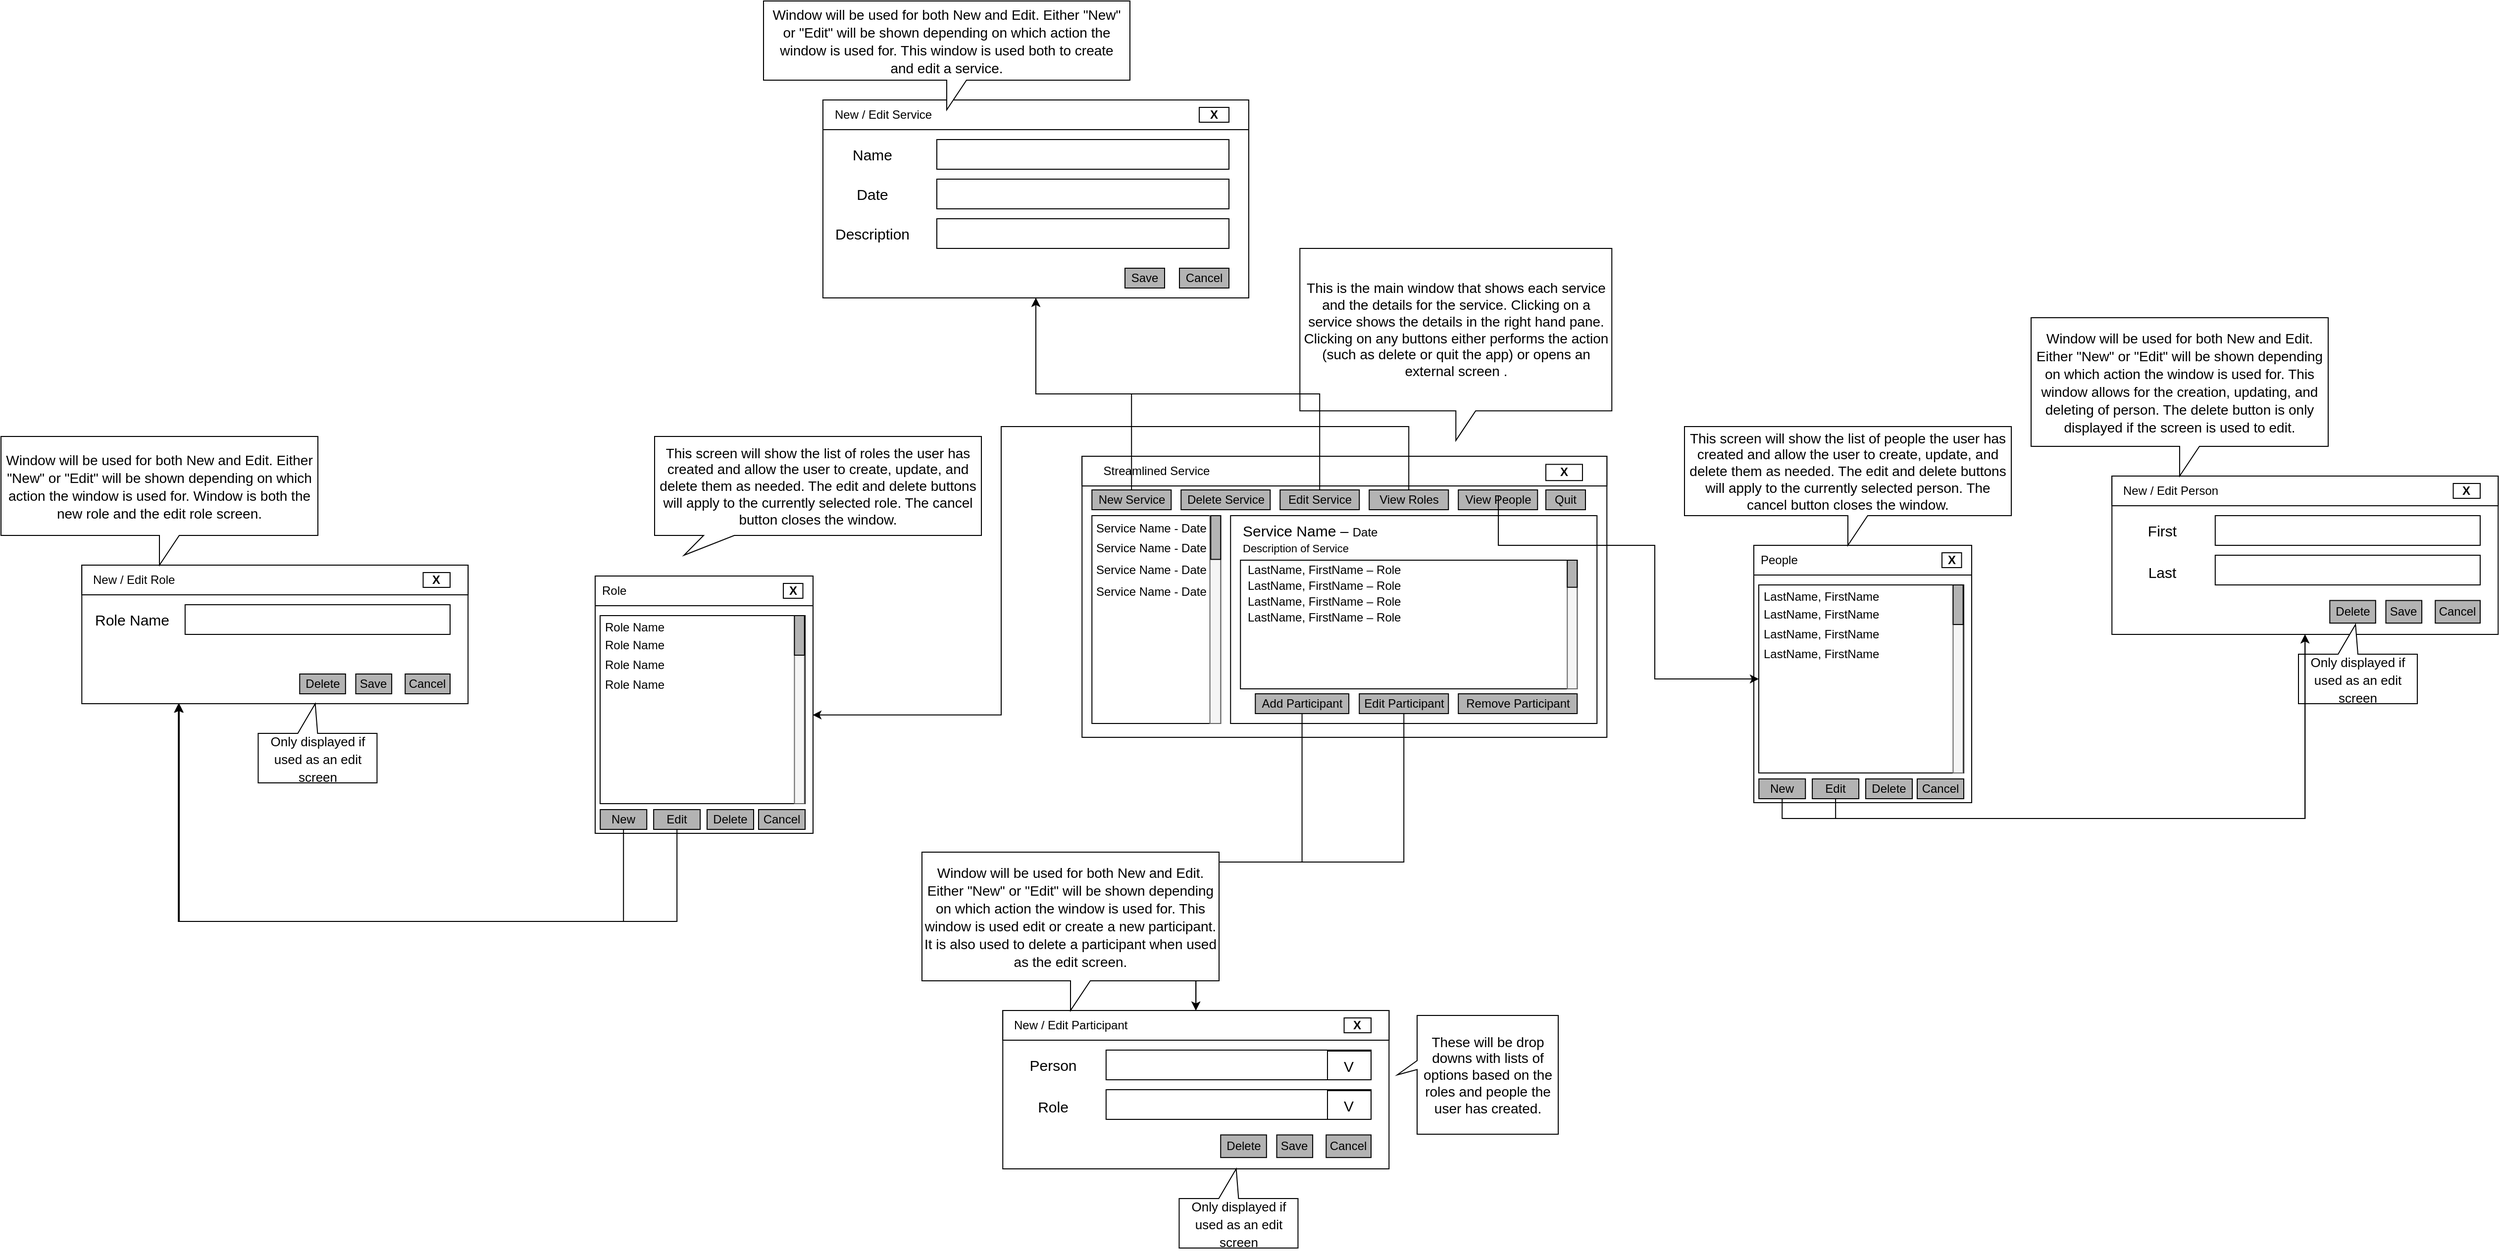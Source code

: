 <mxfile version="17.4.5" type="github">
  <diagram id="4OQi59Qm8AY1YfnPW1HK" name="Page-1">
    <mxGraphModel dx="2102" dy="1309" grid="1" gridSize="10" guides="1" tooltips="1" connect="1" arrows="1" fold="1" page="1" pageScale="1" pageWidth="850" pageHeight="1100" math="0" shadow="0">
      <root>
        <mxCell id="0" />
        <mxCell id="1" parent="0" />
        <mxCell id="Rd3qPR3GxqKm1jp_kwzv-121" value="" style="group;" vertex="1" connectable="0" parent="1">
          <mxGeometry x="2060" y="400" width="471.63" height="330" as="geometry" />
        </mxCell>
        <mxCell id="Rd3qPR3GxqKm1jp_kwzv-69" value="" style="whiteSpace=wrap;html=1;container=1;" vertex="1" parent="Rd3qPR3GxqKm1jp_kwzv-121">
          <mxGeometry x="81.63" y="100" width="390" height="160" as="geometry" />
        </mxCell>
        <mxCell id="Rd3qPR3GxqKm1jp_kwzv-70" value="Delete" style="whiteSpace=wrap;html=1;strokeColor=default;fillColor=#B3B3B3;" vertex="1" parent="Rd3qPR3GxqKm1jp_kwzv-69">
          <mxGeometry x="220" y="125.714" width="46.28" height="22.857" as="geometry" />
        </mxCell>
        <mxCell id="Rd3qPR3GxqKm1jp_kwzv-71" value="Save" style="whiteSpace=wrap;html=1;strokeColor=default;fillColor=#B3B3B3;" vertex="1" parent="Rd3qPR3GxqKm1jp_kwzv-69">
          <mxGeometry x="276.628" y="125.714" width="36.279" height="22.857" as="geometry" />
        </mxCell>
        <mxCell id="Rd3qPR3GxqKm1jp_kwzv-72" value="Cancel" style="whiteSpace=wrap;html=1;strokeColor=default;fillColor=#B3B3B3;" vertex="1" parent="Rd3qPR3GxqKm1jp_kwzv-69">
          <mxGeometry x="326.512" y="125.714" width="45.349" height="22.857" as="geometry" />
        </mxCell>
        <mxCell id="Rd3qPR3GxqKm1jp_kwzv-80" value="&lt;font style=&quot;font-size: 15px&quot;&gt;Last&lt;/font&gt;" style="text;html=1;strokeColor=none;fillColor=none;align=center;verticalAlign=middle;whiteSpace=wrap;fontSize=15;" vertex="1" parent="Rd3qPR3GxqKm1jp_kwzv-69">
          <mxGeometry x="9.07" y="79.999" width="82.56" height="34.286" as="geometry" />
        </mxCell>
        <mxCell id="Rd3qPR3GxqKm1jp_kwzv-73" value="" style="whiteSpace=wrap;html=1;" vertex="1" parent="Rd3qPR3GxqKm1jp_kwzv-121">
          <mxGeometry x="81.63" y="100" width="390.0" height="30" as="geometry" />
        </mxCell>
        <mxCell id="Rd3qPR3GxqKm1jp_kwzv-74" value="&lt;span&gt;New / Edit Person&lt;br&gt;&lt;/span&gt;" style="whiteSpace=wrap;html=1;fillColor=#FFFFFF;strokeColor=none;align=left;" vertex="1" parent="Rd3qPR3GxqKm1jp_kwzv-121">
          <mxGeometry x="90.7" y="105" width="299.302" height="20" as="geometry" />
        </mxCell>
        <mxCell id="Rd3qPR3GxqKm1jp_kwzv-75" value="&lt;b&gt;X&lt;/b&gt;" style="whiteSpace=wrap;html=1;fillColor=#FFFFFF;" vertex="1" parent="Rd3qPR3GxqKm1jp_kwzv-121">
          <mxGeometry x="426.281" y="107.5" width="27.209" height="15" as="geometry" />
        </mxCell>
        <mxCell id="Rd3qPR3GxqKm1jp_kwzv-76" value="&lt;font style=&quot;font-size: 15px&quot;&gt;First&lt;/font&gt;" style="text;html=1;strokeColor=none;fillColor=none;align=center;verticalAlign=middle;whiteSpace=wrap;fontSize=15;" vertex="1" parent="Rd3qPR3GxqKm1jp_kwzv-121">
          <mxGeometry x="90.7" y="140" width="82.56" height="30" as="geometry" />
        </mxCell>
        <mxCell id="Rd3qPR3GxqKm1jp_kwzv-77" value="" style="whiteSpace=wrap;html=1;" vertex="1" parent="Rd3qPR3GxqKm1jp_kwzv-121">
          <mxGeometry x="185.932" y="140" width="267.558" height="30" as="geometry" />
        </mxCell>
        <mxCell id="Rd3qPR3GxqKm1jp_kwzv-78" value="&lt;font style=&quot;font-size: 14px&quot;&gt;Window will be used for both New and Edit. Either &quot;New&quot; or &quot;Edit&quot; will be shown depending on which action the window is used for. This window allows for the creation, updating, and deleting of person. The delete button is only displayed if the screen is used to edit.&lt;/font&gt;" style="shape=callout;whiteSpace=wrap;html=1;perimeter=calloutPerimeter;fontSize=15;" vertex="1" parent="Rd3qPR3GxqKm1jp_kwzv-121">
          <mxGeometry y="-60" width="300" height="160" as="geometry" />
        </mxCell>
        <mxCell id="Rd3qPR3GxqKm1jp_kwzv-79" value="&lt;font style=&quot;font-size: 13px&quot;&gt;Only displayed if used as an edit screen&lt;/font&gt;" style="shape=callout;whiteSpace=wrap;html=1;perimeter=calloutPerimeter;fontSize=15;position2=0.52;direction=west;" vertex="1" parent="Rd3qPR3GxqKm1jp_kwzv-121">
          <mxGeometry x="270" y="250" width="120" height="80" as="geometry" />
        </mxCell>
        <mxCell id="Rd3qPR3GxqKm1jp_kwzv-81" value="" style="whiteSpace=wrap;html=1;" vertex="1" parent="Rd3qPR3GxqKm1jp_kwzv-121">
          <mxGeometry x="185.932" y="180" width="267.558" height="30" as="geometry" />
        </mxCell>
        <mxCell id="Rd3qPR3GxqKm1jp_kwzv-124" value="" style="group;" vertex="1" connectable="0" parent="1">
          <mxGeometry x="10" y="490" width="471.63" height="320" as="geometry" />
        </mxCell>
        <mxCell id="Rd3qPR3GxqKm1jp_kwzv-54" value="" style="whiteSpace=wrap;html=1;container=1;" vertex="1" parent="Rd3qPR3GxqKm1jp_kwzv-124">
          <mxGeometry x="81.63" y="100" width="390" height="140" as="geometry" />
        </mxCell>
        <mxCell id="Rd3qPR3GxqKm1jp_kwzv-66" value="Delete" style="whiteSpace=wrap;html=1;strokeColor=default;fillColor=#B3B3B3;" vertex="1" parent="Rd3qPR3GxqKm1jp_kwzv-54">
          <mxGeometry x="220" y="110" width="46.28" height="20" as="geometry" />
        </mxCell>
        <mxCell id="Rd3qPR3GxqKm1jp_kwzv-65" value="Save" style="whiteSpace=wrap;html=1;strokeColor=default;fillColor=#B3B3B3;" vertex="1" parent="Rd3qPR3GxqKm1jp_kwzv-54">
          <mxGeometry x="276.628" y="110" width="36.279" height="20" as="geometry" />
        </mxCell>
        <mxCell id="Rd3qPR3GxqKm1jp_kwzv-64" value="Cancel" style="whiteSpace=wrap;html=1;strokeColor=default;fillColor=#B3B3B3;" vertex="1" parent="Rd3qPR3GxqKm1jp_kwzv-54">
          <mxGeometry x="326.512" y="110" width="45.349" height="20" as="geometry" />
        </mxCell>
        <mxCell id="Rd3qPR3GxqKm1jp_kwzv-55" value="" style="whiteSpace=wrap;html=1;" vertex="1" parent="Rd3qPR3GxqKm1jp_kwzv-124">
          <mxGeometry x="81.63" y="100" width="390.0" height="30" as="geometry" />
        </mxCell>
        <mxCell id="Rd3qPR3GxqKm1jp_kwzv-56" value="&lt;span&gt;New / Edit Role&lt;br&gt;&lt;/span&gt;" style="whiteSpace=wrap;html=1;fillColor=#FFFFFF;strokeColor=none;align=left;" vertex="1" parent="Rd3qPR3GxqKm1jp_kwzv-124">
          <mxGeometry x="90.7" y="105" width="299.302" height="20" as="geometry" />
        </mxCell>
        <mxCell id="Rd3qPR3GxqKm1jp_kwzv-57" value="&lt;b&gt;X&lt;/b&gt;" style="whiteSpace=wrap;html=1;fillColor=#FFFFFF;" vertex="1" parent="Rd3qPR3GxqKm1jp_kwzv-124">
          <mxGeometry x="426.281" y="107.5" width="27.209" height="15" as="geometry" />
        </mxCell>
        <mxCell id="Rd3qPR3GxqKm1jp_kwzv-58" value="&lt;font style=&quot;font-size: 15px&quot;&gt;Role Name&lt;/font&gt;" style="text;html=1;strokeColor=none;fillColor=none;align=center;verticalAlign=middle;whiteSpace=wrap;fontSize=15;" vertex="1" parent="Rd3qPR3GxqKm1jp_kwzv-124">
          <mxGeometry x="90.7" y="140" width="82.56" height="30" as="geometry" />
        </mxCell>
        <mxCell id="Rd3qPR3GxqKm1jp_kwzv-59" value="" style="whiteSpace=wrap;html=1;" vertex="1" parent="Rd3qPR3GxqKm1jp_kwzv-124">
          <mxGeometry x="185.932" y="140" width="267.558" height="30" as="geometry" />
        </mxCell>
        <mxCell id="Rd3qPR3GxqKm1jp_kwzv-67" value="&lt;font style=&quot;font-size: 14px&quot;&gt;Window will be used for both New and Edit. Either &quot;New&quot; or &quot;Edit&quot; will be shown depending on which action the window is used for. Window is both the new role and the edit role screen.&lt;/font&gt;" style="shape=callout;whiteSpace=wrap;html=1;perimeter=calloutPerimeter;fontSize=15;" vertex="1" parent="Rd3qPR3GxqKm1jp_kwzv-124">
          <mxGeometry y="-30" width="320" height="130" as="geometry" />
        </mxCell>
        <mxCell id="Rd3qPR3GxqKm1jp_kwzv-68" value="&lt;font style=&quot;font-size: 13px&quot;&gt;Only displayed if used as an edit screen&lt;/font&gt;" style="shape=callout;whiteSpace=wrap;html=1;perimeter=calloutPerimeter;fontSize=15;position2=0.52;direction=west;" vertex="1" parent="Rd3qPR3GxqKm1jp_kwzv-124">
          <mxGeometry x="259.71" y="240" width="120" height="80" as="geometry" />
        </mxCell>
        <mxCell id="Rd3qPR3GxqKm1jp_kwzv-141" value="" style="group;" vertex="1" connectable="0" parent="1">
          <mxGeometry x="1101.63" y="270" width="535" height="494" as="geometry" />
        </mxCell>
        <mxCell id="vdjSKUOgppkRG0CxjOew-1" value="" style="whiteSpace=wrap;html=1;" parent="Rd3qPR3GxqKm1jp_kwzv-141" vertex="1">
          <mxGeometry y="210" width="530" height="284" as="geometry" />
        </mxCell>
        <mxCell id="E74i4Yss6tRuVbI0QfsG-2" value="" style="whiteSpace=wrap;html=1;" parent="Rd3qPR3GxqKm1jp_kwzv-141" vertex="1">
          <mxGeometry y="210" width="530" height="30" as="geometry" />
        </mxCell>
        <mxCell id="E74i4Yss6tRuVbI0QfsG-7" value="&lt;span&gt;Streamlined Service&lt;/span&gt;" style="whiteSpace=wrap;html=1;fillColor=#FFFFFF;strokeColor=none;" parent="Rd3qPR3GxqKm1jp_kwzv-141" vertex="1">
          <mxGeometry x="7.206" y="214.082" width="135.581" height="21.846" as="geometry" />
        </mxCell>
        <mxCell id="E74i4Yss6tRuVbI0QfsG-8" value="&lt;b&gt;X&lt;/b&gt;" style="whiteSpace=wrap;html=1;fillColor=#FFFFFF;" parent="Rd3qPR3GxqKm1jp_kwzv-141" vertex="1">
          <mxGeometry x="468.372" y="218.192" width="36.977" height="16.385" as="geometry" />
        </mxCell>
        <mxCell id="E74i4Yss6tRuVbI0QfsG-9" value="" style="whiteSpace=wrap;html=1;fillColor=#FFFFFF;imageAspect=1;" parent="Rd3qPR3GxqKm1jp_kwzv-141" vertex="1">
          <mxGeometry x="150" y="270" width="370" height="210" as="geometry" />
        </mxCell>
        <mxCell id="E74i4Yss6tRuVbI0QfsG-20" value="" style="group;strokeColor=none;" parent="Rd3qPR3GxqKm1jp_kwzv-141" vertex="1" connectable="0">
          <mxGeometry x="10" y="270" width="130" height="210" as="geometry" />
        </mxCell>
        <mxCell id="E74i4Yss6tRuVbI0QfsG-18" value="" style="group;" parent="E74i4Yss6tRuVbI0QfsG-20" vertex="1" connectable="0">
          <mxGeometry width="130" height="210.0" as="geometry" />
        </mxCell>
        <mxCell id="E74i4Yss6tRuVbI0QfsG-14" value="" style="whiteSpace=wrap;html=1;fillColor=#FFFFFF;" parent="E74i4Yss6tRuVbI0QfsG-18" vertex="1">
          <mxGeometry width="130" height="210.0" as="geometry" />
        </mxCell>
        <mxCell id="E74i4Yss6tRuVbI0QfsG-15" value="" style="whiteSpace=wrap;html=1;fillColor=#f5f5f5;fontColor=#333333;strokeColor=#666666;" parent="E74i4Yss6tRuVbI0QfsG-18" vertex="1">
          <mxGeometry x="119.167" width="10.833" height="210.0" as="geometry" />
        </mxCell>
        <mxCell id="E74i4Yss6tRuVbI0QfsG-23" value="Service Name - Date" style="whiteSpace=wrap;html=1;align=left;strokeColor=none;" parent="E74i4Yss6tRuVbI0QfsG-18" vertex="1">
          <mxGeometry x="2" y="66.316" width="116" height="22.105" as="geometry" />
        </mxCell>
        <mxCell id="E74i4Yss6tRuVbI0QfsG-22" value="Service Name - Date" style="whiteSpace=wrap;html=1;align=left;strokeColor=none;" parent="E74i4Yss6tRuVbI0QfsG-18" vertex="1">
          <mxGeometry x="2" y="44.211" width="116" height="22.105" as="geometry" />
        </mxCell>
        <mxCell id="E74i4Yss6tRuVbI0QfsG-21" value="Service Name - Date" style="whiteSpace=wrap;html=1;align=left;strokeColor=none;" parent="E74i4Yss6tRuVbI0QfsG-18" vertex="1">
          <mxGeometry x="2" y="22.105" width="116" height="22.105" as="geometry" />
        </mxCell>
        <mxCell id="E74i4Yss6tRuVbI0QfsG-16" value="" style="whiteSpace=wrap;html=1;fillColor=#B3B3B3;" parent="E74i4Yss6tRuVbI0QfsG-18" vertex="1">
          <mxGeometry x="120" width="10" height="44.211" as="geometry" />
        </mxCell>
        <mxCell id="E74i4Yss6tRuVbI0QfsG-17" value="Service Name - Date" style="whiteSpace=wrap;html=1;align=left;strokeColor=none;" parent="E74i4Yss6tRuVbI0QfsG-20" vertex="1">
          <mxGeometry x="2" y="2.211" width="116" height="22.105" as="geometry" />
        </mxCell>
        <mxCell id="E74i4Yss6tRuVbI0QfsG-27" value="New Service" style="whiteSpace=wrap;html=1;strokeColor=default;fillColor=#B3B3B3;" parent="Rd3qPR3GxqKm1jp_kwzv-141" vertex="1">
          <mxGeometry x="10" y="244" width="80" height="20" as="geometry" />
        </mxCell>
        <mxCell id="Rd3qPR3GxqKm1jp_kwzv-98" value="Service Name – &lt;font style=&quot;font-size: 12px&quot;&gt;Date&lt;/font&gt;" style="text;html=1;strokeColor=none;fillColor=none;align=left;verticalAlign=middle;whiteSpace=wrap;fontSize=15;" vertex="1" parent="Rd3qPR3GxqKm1jp_kwzv-141">
          <mxGeometry x="160" y="270" width="140" height="30" as="geometry" />
        </mxCell>
        <mxCell id="Rd3qPR3GxqKm1jp_kwzv-101" value="Description of Service" style="text;html=1;strokeColor=none;fillColor=none;align=left;verticalAlign=middle;whiteSpace=wrap;fontSize=11;" vertex="1" parent="Rd3qPR3GxqKm1jp_kwzv-141">
          <mxGeometry x="160" y="290" width="331" height="25" as="geometry" />
        </mxCell>
        <mxCell id="Rd3qPR3GxqKm1jp_kwzv-112" value="Add&amp;nbsp;Participant" style="whiteSpace=wrap;html=1;strokeColor=default;fillColor=#B3B3B3;" vertex="1" parent="Rd3qPR3GxqKm1jp_kwzv-141">
          <mxGeometry x="175" y="450" width="94.42" height="20" as="geometry" />
        </mxCell>
        <mxCell id="Rd3qPR3GxqKm1jp_kwzv-114" value="Remove Participant" style="whiteSpace=wrap;html=1;strokeColor=default;fillColor=#B3B3B3;" vertex="1" parent="Rd3qPR3GxqKm1jp_kwzv-141">
          <mxGeometry x="380" y="450" width="120" height="20" as="geometry" />
        </mxCell>
        <mxCell id="Rd3qPR3GxqKm1jp_kwzv-113" value="Edit Participant" style="whiteSpace=wrap;html=1;strokeColor=default;fillColor=#B3B3B3;" vertex="1" parent="Rd3qPR3GxqKm1jp_kwzv-141">
          <mxGeometry x="280" y="450" width="90" height="20" as="geometry" />
        </mxCell>
        <mxCell id="Rd3qPR3GxqKm1jp_kwzv-133" value="&lt;font style=&quot;font-size: 14px&quot;&gt;This is the main window that shows each service and the details for the service. Clicking on a service shows the details in the right hand pane. Clicking on any buttons either performs the action (such as delete or quit the app) or opens an external screen .&lt;/font&gt;" style="shape=callout;whiteSpace=wrap;html=1;perimeter=calloutPerimeter;fontSize=12;" vertex="1" parent="Rd3qPR3GxqKm1jp_kwzv-141">
          <mxGeometry x="220" width="315" height="194.08" as="geometry" />
        </mxCell>
        <mxCell id="E74i4Yss6tRuVbI0QfsG-31" value="Quit" style="whiteSpace=wrap;html=1;strokeColor=default;fillColor=#B3B3B3;" parent="Rd3qPR3GxqKm1jp_kwzv-141" vertex="1">
          <mxGeometry x="468.37" y="244" width="40" height="20" as="geometry" />
        </mxCell>
        <mxCell id="E74i4Yss6tRuVbI0QfsG-30" value="View People" style="whiteSpace=wrap;html=1;strokeColor=default;fillColor=#B3B3B3;" parent="Rd3qPR3GxqKm1jp_kwzv-141" vertex="1">
          <mxGeometry x="380" y="244" width="80" height="20" as="geometry" />
        </mxCell>
        <mxCell id="E74i4Yss6tRuVbI0QfsG-29" value="View Roles" style="whiteSpace=wrap;html=1;strokeColor=default;fillColor=#B3B3B3;" parent="Rd3qPR3GxqKm1jp_kwzv-141" vertex="1">
          <mxGeometry x="290" y="244" width="80" height="20" as="geometry" />
        </mxCell>
        <mxCell id="Rd3qPR3GxqKm1jp_kwzv-153" value="Edit Service" style="whiteSpace=wrap;html=1;strokeColor=default;fillColor=#B3B3B3;" vertex="1" parent="Rd3qPR3GxqKm1jp_kwzv-141">
          <mxGeometry x="200" y="244" width="80" height="20" as="geometry" />
        </mxCell>
        <mxCell id="Rd3qPR3GxqKm1jp_kwzv-142" value="" style="group;" vertex="1" connectable="0" parent="1">
          <mxGeometry x="780" y="20" width="490" height="300" as="geometry" />
        </mxCell>
        <mxCell id="Rd3qPR3GxqKm1jp_kwzv-51" value="" style="group;" vertex="1" connectable="0" parent="Rd3qPR3GxqKm1jp_kwzv-142">
          <mxGeometry x="60" y="100" width="430" height="200" as="geometry" />
        </mxCell>
        <mxCell id="E74i4Yss6tRuVbI0QfsG-34" value="" style="whiteSpace=wrap;html=1;container=1;" parent="Rd3qPR3GxqKm1jp_kwzv-51" vertex="1">
          <mxGeometry width="430" height="200" as="geometry" />
        </mxCell>
        <mxCell id="E74i4Yss6tRuVbI0QfsG-35" value="" style="whiteSpace=wrap;html=1;" parent="Rd3qPR3GxqKm1jp_kwzv-51" vertex="1">
          <mxGeometry width="430" height="30" as="geometry" />
        </mxCell>
        <mxCell id="E74i4Yss6tRuVbI0QfsG-36" value="&lt;span&gt;New / Edit Service&lt;br&gt;&lt;/span&gt;" style="whiteSpace=wrap;html=1;fillColor=#FFFFFF;strokeColor=none;align=left;" parent="Rd3qPR3GxqKm1jp_kwzv-51" vertex="1">
          <mxGeometry x="10" y="5" width="330" height="20" as="geometry" />
        </mxCell>
        <mxCell id="E74i4Yss6tRuVbI0QfsG-37" value="&lt;b&gt;X&lt;/b&gt;" style="whiteSpace=wrap;html=1;fillColor=#FFFFFF;" parent="Rd3qPR3GxqKm1jp_kwzv-51" vertex="1">
          <mxGeometry x="380" y="7.5" width="30" height="15" as="geometry" />
        </mxCell>
        <mxCell id="Rd3qPR3GxqKm1jp_kwzv-2" value="Name" style="text;html=1;strokeColor=none;fillColor=none;align=center;verticalAlign=middle;whiteSpace=wrap;fontSize=15;" vertex="1" parent="Rd3qPR3GxqKm1jp_kwzv-51">
          <mxGeometry x="20" y="40" width="60" height="30" as="geometry" />
        </mxCell>
        <mxCell id="Rd3qPR3GxqKm1jp_kwzv-3" value="" style="whiteSpace=wrap;html=1;" vertex="1" parent="Rd3qPR3GxqKm1jp_kwzv-51">
          <mxGeometry x="115" y="40" width="295" height="30" as="geometry" />
        </mxCell>
        <mxCell id="Rd3qPR3GxqKm1jp_kwzv-4" value="Date" style="text;html=1;strokeColor=none;fillColor=none;align=center;verticalAlign=middle;whiteSpace=wrap;fontSize=15;" vertex="1" parent="Rd3qPR3GxqKm1jp_kwzv-51">
          <mxGeometry x="20" y="80" width="60" height="30" as="geometry" />
        </mxCell>
        <mxCell id="Rd3qPR3GxqKm1jp_kwzv-5" value="" style="whiteSpace=wrap;html=1;" vertex="1" parent="Rd3qPR3GxqKm1jp_kwzv-51">
          <mxGeometry x="115" y="80" width="295" height="30" as="geometry" />
        </mxCell>
        <mxCell id="Rd3qPR3GxqKm1jp_kwzv-6" value="Description" style="text;html=1;strokeColor=none;fillColor=none;align=center;verticalAlign=middle;whiteSpace=wrap;fontSize=15;" vertex="1" parent="Rd3qPR3GxqKm1jp_kwzv-51">
          <mxGeometry x="20" y="120" width="60" height="30" as="geometry" />
        </mxCell>
        <mxCell id="Rd3qPR3GxqKm1jp_kwzv-7" value="" style="whiteSpace=wrap;html=1;" vertex="1" parent="Rd3qPR3GxqKm1jp_kwzv-51">
          <mxGeometry x="115" y="120" width="295" height="30" as="geometry" />
        </mxCell>
        <mxCell id="Rd3qPR3GxqKm1jp_kwzv-10" value="Cancel" style="whiteSpace=wrap;html=1;strokeColor=default;fillColor=#B3B3B3;" vertex="1" parent="Rd3qPR3GxqKm1jp_kwzv-51">
          <mxGeometry x="360" y="170" width="50" height="20" as="geometry" />
        </mxCell>
        <mxCell id="Rd3qPR3GxqKm1jp_kwzv-13" value="Save" style="whiteSpace=wrap;html=1;strokeColor=default;fillColor=#B3B3B3;" vertex="1" parent="Rd3qPR3GxqKm1jp_kwzv-51">
          <mxGeometry x="305" y="170" width="40" height="20" as="geometry" />
        </mxCell>
        <mxCell id="Rd3qPR3GxqKm1jp_kwzv-52" value="&lt;font style=&quot;font-size: 14px&quot;&gt;Window will be used for both New and Edit. Either &quot;New&quot; or &quot;Edit&quot; will be shown depending on which action the window is used for. This window is used both to create and edit a service.&lt;/font&gt;" style="shape=callout;whiteSpace=wrap;html=1;perimeter=calloutPerimeter;fontSize=15;spacingRight=4;spacingLeft=4;spacingTop=0;spacing=4;" vertex="1" parent="Rd3qPR3GxqKm1jp_kwzv-142">
          <mxGeometry width="370" height="110" as="geometry" />
        </mxCell>
        <mxCell id="Rd3qPR3GxqKm1jp_kwzv-143" value="" style="group;" vertex="1" connectable="0" parent="1">
          <mxGeometry x="610" y="460" width="390" height="401" as="geometry" />
        </mxCell>
        <mxCell id="E74i4Yss6tRuVbI0QfsG-38" value="" style="group;" parent="Rd3qPR3GxqKm1jp_kwzv-143" vertex="1" connectable="0">
          <mxGeometry y="141" width="220" height="260" as="geometry" />
        </mxCell>
        <mxCell id="E74i4Yss6tRuVbI0QfsG-39" value="" style="whiteSpace=wrap;html=1;" parent="E74i4Yss6tRuVbI0QfsG-38" vertex="1">
          <mxGeometry width="220" height="260" as="geometry" />
        </mxCell>
        <mxCell id="E74i4Yss6tRuVbI0QfsG-40" value="" style="whiteSpace=wrap;html=1;" parent="E74i4Yss6tRuVbI0QfsG-38" vertex="1">
          <mxGeometry width="220" height="30" as="geometry" />
        </mxCell>
        <mxCell id="E74i4Yss6tRuVbI0QfsG-41" value="&lt;span&gt;Role&lt;/span&gt;" style="whiteSpace=wrap;html=1;fillColor=#FFFFFF;strokeColor=none;align=left;" parent="E74i4Yss6tRuVbI0QfsG-38" vertex="1">
          <mxGeometry x="5.12" y="5" width="154.88" height="20" as="geometry" />
        </mxCell>
        <mxCell id="E74i4Yss6tRuVbI0QfsG-42" value="&lt;b&gt;X&lt;/b&gt;" style="whiteSpace=wrap;html=1;fillColor=#FFFFFF;" parent="E74i4Yss6tRuVbI0QfsG-38" vertex="1">
          <mxGeometry x="190" y="7.5" width="19.77" height="15" as="geometry" />
        </mxCell>
        <mxCell id="Rd3qPR3GxqKm1jp_kwzv-14" value="" style="group;strokeColor=none;" vertex="1" connectable="0" parent="E74i4Yss6tRuVbI0QfsG-38">
          <mxGeometry x="5" y="40" width="207" height="190" as="geometry" />
        </mxCell>
        <mxCell id="Rd3qPR3GxqKm1jp_kwzv-15" value="" style="group;" vertex="1" connectable="0" parent="Rd3qPR3GxqKm1jp_kwzv-14">
          <mxGeometry width="207.0" height="190.0" as="geometry" />
        </mxCell>
        <mxCell id="Rd3qPR3GxqKm1jp_kwzv-16" value="" style="whiteSpace=wrap;html=1;fillColor=#FFFFFF;" vertex="1" parent="Rd3qPR3GxqKm1jp_kwzv-15">
          <mxGeometry width="207.0" height="190.0" as="geometry" />
        </mxCell>
        <mxCell id="Rd3qPR3GxqKm1jp_kwzv-17" value="" style="whiteSpace=wrap;html=1;fillColor=#f5f5f5;fontColor=#333333;strokeColor=#666666;" vertex="1" parent="Rd3qPR3GxqKm1jp_kwzv-15">
          <mxGeometry x="196.227" width="10.115" height="190" as="geometry" />
        </mxCell>
        <mxCell id="Rd3qPR3GxqKm1jp_kwzv-18" value="Role Name" style="whiteSpace=wrap;html=1;align=left;strokeColor=none;" vertex="1" parent="Rd3qPR3GxqKm1jp_kwzv-15">
          <mxGeometry x="3.185" y="60.0" width="184.708" height="20.0" as="geometry" />
        </mxCell>
        <mxCell id="Rd3qPR3GxqKm1jp_kwzv-19" value="Role Name" style="whiteSpace=wrap;html=1;align=left;strokeColor=none;" vertex="1" parent="Rd3qPR3GxqKm1jp_kwzv-15">
          <mxGeometry x="3.185" y="40.0" width="184.708" height="20.0" as="geometry" />
        </mxCell>
        <mxCell id="Rd3qPR3GxqKm1jp_kwzv-20" value="Role Name" style="whiteSpace=wrap;html=1;align=left;strokeColor=none;" vertex="1" parent="Rd3qPR3GxqKm1jp_kwzv-15">
          <mxGeometry x="3.185" y="20.0" width="184.708" height="20.0" as="geometry" />
        </mxCell>
        <mxCell id="Rd3qPR3GxqKm1jp_kwzv-21" value="" style="whiteSpace=wrap;html=1;fillColor=#B3B3B3;" vertex="1" parent="Rd3qPR3GxqKm1jp_kwzv-15">
          <mxGeometry x="196.227" width="10.115" height="40" as="geometry" />
        </mxCell>
        <mxCell id="Rd3qPR3GxqKm1jp_kwzv-22" value="Role Name" style="whiteSpace=wrap;html=1;align=left;strokeColor=none;" vertex="1" parent="Rd3qPR3GxqKm1jp_kwzv-14">
          <mxGeometry x="3.185" y="2" width="184.708" height="20.0" as="geometry" />
        </mxCell>
        <mxCell id="Rd3qPR3GxqKm1jp_kwzv-23" value="Cancel" style="whiteSpace=wrap;html=1;strokeColor=default;fillColor=#B3B3B3;flipH=1;" vertex="1" parent="E74i4Yss6tRuVbI0QfsG-38">
          <mxGeometry x="165" y="236" width="47" height="20" as="geometry" />
        </mxCell>
        <mxCell id="Rd3qPR3GxqKm1jp_kwzv-24" value="Delete" style="whiteSpace=wrap;html=1;strokeColor=default;fillColor=#B3B3B3;flipH=1;" vertex="1" parent="E74i4Yss6tRuVbI0QfsG-38">
          <mxGeometry x="113" y="236" width="47" height="20" as="geometry" />
        </mxCell>
        <mxCell id="Rd3qPR3GxqKm1jp_kwzv-25" value="Edit" style="whiteSpace=wrap;html=1;strokeColor=default;fillColor=#B3B3B3;flipH=1;" vertex="1" parent="E74i4Yss6tRuVbI0QfsG-38">
          <mxGeometry x="59.06" y="236" width="47" height="20" as="geometry" />
        </mxCell>
        <mxCell id="Rd3qPR3GxqKm1jp_kwzv-26" value="New" style="whiteSpace=wrap;html=1;strokeColor=default;fillColor=#B3B3B3;flipH=1;" vertex="1" parent="E74i4Yss6tRuVbI0QfsG-38">
          <mxGeometry x="5.12" y="236" width="47" height="20" as="geometry" />
        </mxCell>
        <mxCell id="Rd3qPR3GxqKm1jp_kwzv-136" value="This screen will show the list of roles the user has created and allow the user to create, update, and delete them as needed. The edit and delete buttons will apply to the currently selected role. The cancel button closes the window." style="shape=callout;whiteSpace=wrap;html=1;perimeter=calloutPerimeter;fontSize=14;size=20;position=0.15;position2=0.09;base=31;" vertex="1" parent="Rd3qPR3GxqKm1jp_kwzv-143">
          <mxGeometry x="60" width="330" height="120" as="geometry" />
        </mxCell>
        <mxCell id="Rd3qPR3GxqKm1jp_kwzv-144" value="" style="group;" vertex="1" connectable="0" parent="1">
          <mxGeometry x="1710" y="450" width="330" height="380" as="geometry" />
        </mxCell>
        <mxCell id="Rd3qPR3GxqKm1jp_kwzv-28" value="" style="group;" vertex="1" connectable="0" parent="Rd3qPR3GxqKm1jp_kwzv-144">
          <mxGeometry x="70" y="120" width="220" height="260" as="geometry" />
        </mxCell>
        <mxCell id="Rd3qPR3GxqKm1jp_kwzv-29" value="" style="whiteSpace=wrap;html=1;" vertex="1" parent="Rd3qPR3GxqKm1jp_kwzv-28">
          <mxGeometry width="220" height="260" as="geometry" />
        </mxCell>
        <mxCell id="Rd3qPR3GxqKm1jp_kwzv-30" value="" style="whiteSpace=wrap;html=1;" vertex="1" parent="Rd3qPR3GxqKm1jp_kwzv-28">
          <mxGeometry width="220" height="30" as="geometry" />
        </mxCell>
        <mxCell id="Rd3qPR3GxqKm1jp_kwzv-31" value="&lt;span&gt;People&lt;/span&gt;" style="whiteSpace=wrap;html=1;fillColor=#FFFFFF;strokeColor=none;align=left;" vertex="1" parent="Rd3qPR3GxqKm1jp_kwzv-28">
          <mxGeometry x="5.12" y="5" width="154.88" height="20" as="geometry" />
        </mxCell>
        <mxCell id="Rd3qPR3GxqKm1jp_kwzv-32" value="&lt;b&gt;X&lt;/b&gt;" style="whiteSpace=wrap;html=1;fillColor=#FFFFFF;" vertex="1" parent="Rd3qPR3GxqKm1jp_kwzv-28">
          <mxGeometry x="190" y="7.5" width="19.77" height="15" as="geometry" />
        </mxCell>
        <mxCell id="Rd3qPR3GxqKm1jp_kwzv-33" value="" style="group;strokeColor=none;" vertex="1" connectable="0" parent="Rd3qPR3GxqKm1jp_kwzv-28">
          <mxGeometry x="5" y="40" width="207" height="190" as="geometry" />
        </mxCell>
        <mxCell id="Rd3qPR3GxqKm1jp_kwzv-34" value="" style="group;" vertex="1" connectable="0" parent="Rd3qPR3GxqKm1jp_kwzv-33">
          <mxGeometry width="207.0" height="190.0" as="geometry" />
        </mxCell>
        <mxCell id="Rd3qPR3GxqKm1jp_kwzv-35" value="" style="whiteSpace=wrap;html=1;fillColor=#FFFFFF;" vertex="1" parent="Rd3qPR3GxqKm1jp_kwzv-34">
          <mxGeometry width="207.0" height="190.0" as="geometry" />
        </mxCell>
        <mxCell id="Rd3qPR3GxqKm1jp_kwzv-36" value="" style="whiteSpace=wrap;html=1;fillColor=#f5f5f5;fontColor=#333333;strokeColor=#666666;" vertex="1" parent="Rd3qPR3GxqKm1jp_kwzv-34">
          <mxGeometry x="196.227" width="10.115" height="190" as="geometry" />
        </mxCell>
        <mxCell id="Rd3qPR3GxqKm1jp_kwzv-37" value="LastName, FirstName" style="whiteSpace=wrap;html=1;align=left;strokeColor=none;" vertex="1" parent="Rd3qPR3GxqKm1jp_kwzv-34">
          <mxGeometry x="3.185" y="60.0" width="184.708" height="20.0" as="geometry" />
        </mxCell>
        <mxCell id="Rd3qPR3GxqKm1jp_kwzv-38" value="LastName, FirstName" style="whiteSpace=wrap;html=1;align=left;strokeColor=none;" vertex="1" parent="Rd3qPR3GxqKm1jp_kwzv-34">
          <mxGeometry x="3.18" y="40" width="184.71" height="20" as="geometry" />
        </mxCell>
        <mxCell id="Rd3qPR3GxqKm1jp_kwzv-39" value="LastName, FirstName" style="whiteSpace=wrap;html=1;align=left;strokeColor=none;" vertex="1" parent="Rd3qPR3GxqKm1jp_kwzv-34">
          <mxGeometry x="3.185" y="20.0" width="184.708" height="20.0" as="geometry" />
        </mxCell>
        <mxCell id="Rd3qPR3GxqKm1jp_kwzv-40" value="" style="whiteSpace=wrap;html=1;fillColor=#B3B3B3;" vertex="1" parent="Rd3qPR3GxqKm1jp_kwzv-34">
          <mxGeometry x="196.227" width="10.115" height="40" as="geometry" />
        </mxCell>
        <mxCell id="Rd3qPR3GxqKm1jp_kwzv-41" value="LastName, FirstName" style="whiteSpace=wrap;html=1;align=left;strokeColor=none;" vertex="1" parent="Rd3qPR3GxqKm1jp_kwzv-33">
          <mxGeometry x="3.185" y="2" width="184.708" height="20.0" as="geometry" />
        </mxCell>
        <mxCell id="Rd3qPR3GxqKm1jp_kwzv-42" value="Cancel" style="whiteSpace=wrap;html=1;strokeColor=default;fillColor=#B3B3B3;flipH=1;" vertex="1" parent="Rd3qPR3GxqKm1jp_kwzv-28">
          <mxGeometry x="165" y="236" width="47" height="20" as="geometry" />
        </mxCell>
        <mxCell id="Rd3qPR3GxqKm1jp_kwzv-43" value="Delete" style="whiteSpace=wrap;html=1;strokeColor=default;fillColor=#B3B3B3;flipH=1;" vertex="1" parent="Rd3qPR3GxqKm1jp_kwzv-28">
          <mxGeometry x="113" y="236" width="47" height="20" as="geometry" />
        </mxCell>
        <mxCell id="Rd3qPR3GxqKm1jp_kwzv-44" value="Edit" style="whiteSpace=wrap;html=1;strokeColor=default;fillColor=#B3B3B3;flipH=1;" vertex="1" parent="Rd3qPR3GxqKm1jp_kwzv-28">
          <mxGeometry x="59.06" y="236" width="47" height="20" as="geometry" />
        </mxCell>
        <mxCell id="Rd3qPR3GxqKm1jp_kwzv-45" value="New" style="whiteSpace=wrap;html=1;strokeColor=default;fillColor=#B3B3B3;flipH=1;" vertex="1" parent="Rd3qPR3GxqKm1jp_kwzv-28">
          <mxGeometry x="5.12" y="236" width="47" height="20" as="geometry" />
        </mxCell>
        <mxCell id="Rd3qPR3GxqKm1jp_kwzv-135" value="This screen will show the list of people the user has created and allow the user to create, update, and delete them as needed. The edit and delete buttons will apply to the currently selected person. The cancel button closes the window." style="shape=callout;whiteSpace=wrap;html=1;perimeter=calloutPerimeter;fontSize=14;" vertex="1" parent="Rd3qPR3GxqKm1jp_kwzv-144">
          <mxGeometry width="330" height="120" as="geometry" />
        </mxCell>
        <mxCell id="E74i4Yss6tRuVbI0QfsG-28" value="Delete Service" style="whiteSpace=wrap;html=1;strokeColor=default;fillColor=#B3B3B3;" parent="1" vertex="1">
          <mxGeometry x="1201.63" y="514" width="90" height="20" as="geometry" />
        </mxCell>
        <mxCell id="Rd3qPR3GxqKm1jp_kwzv-102" value="" style="group;strokeColor=none;" vertex="1" connectable="0" parent="1">
          <mxGeometry x="1261.63" y="585" width="340" height="130" as="geometry" />
        </mxCell>
        <mxCell id="Rd3qPR3GxqKm1jp_kwzv-103" value="" style="group;" vertex="1" connectable="0" parent="Rd3qPR3GxqKm1jp_kwzv-102">
          <mxGeometry width="340" height="130.0" as="geometry" />
        </mxCell>
        <mxCell id="Rd3qPR3GxqKm1jp_kwzv-104" value="" style="whiteSpace=wrap;html=1;fillColor=#FFFFFF;" vertex="1" parent="Rd3qPR3GxqKm1jp_kwzv-103">
          <mxGeometry width="340" height="130.0" as="geometry" />
        </mxCell>
        <mxCell id="Rd3qPR3GxqKm1jp_kwzv-105" value="" style="whiteSpace=wrap;html=1;fillColor=#f5f5f5;fontColor=#333333;strokeColor=#666666;" vertex="1" parent="Rd3qPR3GxqKm1jp_kwzv-103">
          <mxGeometry x="329.997" width="10" height="130.0" as="geometry" />
        </mxCell>
        <mxCell id="Rd3qPR3GxqKm1jp_kwzv-107" value="LastName, FirstName – Role" style="whiteSpace=wrap;html=1;align=left;strokeColor=none;" vertex="1" parent="Rd3qPR3GxqKm1jp_kwzv-103">
          <mxGeometry x="5.231" y="33.998" width="303.385" height="16" as="geometry" />
        </mxCell>
        <mxCell id="Rd3qPR3GxqKm1jp_kwzv-108" value="LastName, FirstName – Role" style="whiteSpace=wrap;html=1;align=left;strokeColor=none;" vertex="1" parent="Rd3qPR3GxqKm1jp_kwzv-103">
          <mxGeometry x="5.231" y="17.994" width="303.385" height="16" as="geometry" />
        </mxCell>
        <mxCell id="Rd3qPR3GxqKm1jp_kwzv-109" value="" style="whiteSpace=wrap;html=1;fillColor=#B3B3B3;" vertex="1" parent="Rd3qPR3GxqKm1jp_kwzv-103">
          <mxGeometry x="329.996" width="10" height="27.368" as="geometry" />
        </mxCell>
        <mxCell id="Rd3qPR3GxqKm1jp_kwzv-106" value="LastName, FirstName – Role" style="whiteSpace=wrap;html=1;align=left;strokeColor=none;" vertex="1" parent="Rd3qPR3GxqKm1jp_kwzv-103">
          <mxGeometry x="5.231" y="50.003" width="303.385" height="16" as="geometry" />
        </mxCell>
        <mxCell id="Rd3qPR3GxqKm1jp_kwzv-110" value="LastName, FirstName – Role" style="whiteSpace=wrap;html=1;align=left;strokeColor=none;" vertex="1" parent="Rd3qPR3GxqKm1jp_kwzv-103">
          <mxGeometry x="5.231" y="1.998" width="303.385" height="16" as="geometry" />
        </mxCell>
        <mxCell id="Rd3qPR3GxqKm1jp_kwzv-156" style="edgeStyle=orthogonalEdgeStyle;rounded=0;orthogonalLoop=1;jettySize=auto;html=1;exitX=0.5;exitY=0;exitDx=0;exitDy=0;" edge="1" parent="1" source="E74i4Yss6tRuVbI0QfsG-27" target="E74i4Yss6tRuVbI0QfsG-34">
          <mxGeometry relative="1" as="geometry" />
        </mxCell>
        <mxCell id="Rd3qPR3GxqKm1jp_kwzv-157" style="edgeStyle=orthogonalEdgeStyle;rounded=0;orthogonalLoop=1;jettySize=auto;html=1;exitX=0.5;exitY=0;exitDx=0;exitDy=0;" edge="1" parent="1" source="Rd3qPR3GxqKm1jp_kwzv-153" target="E74i4Yss6tRuVbI0QfsG-34">
          <mxGeometry relative="1" as="geometry" />
        </mxCell>
        <mxCell id="Rd3qPR3GxqKm1jp_kwzv-159" style="edgeStyle=orthogonalEdgeStyle;rounded=0;orthogonalLoop=1;jettySize=auto;html=1;entryX=0;entryY=0.5;entryDx=0;entryDy=0;" edge="1" parent="1" target="Rd3qPR3GxqKm1jp_kwzv-35">
          <mxGeometry relative="1" as="geometry">
            <mxPoint x="1522" y="520" as="sourcePoint" />
            <Array as="points">
              <mxPoint x="1522" y="570" />
              <mxPoint x="1680" y="570" />
              <mxPoint x="1680" y="705" />
            </Array>
          </mxGeometry>
        </mxCell>
        <mxCell id="Rd3qPR3GxqKm1jp_kwzv-160" style="edgeStyle=orthogonalEdgeStyle;rounded=0;orthogonalLoop=1;jettySize=auto;html=1;exitX=0.5;exitY=1;exitDx=0;exitDy=0;" edge="1" parent="1" source="Rd3qPR3GxqKm1jp_kwzv-45" target="Rd3qPR3GxqKm1jp_kwzv-69">
          <mxGeometry relative="1" as="geometry" />
        </mxCell>
        <mxCell id="Rd3qPR3GxqKm1jp_kwzv-161" style="edgeStyle=orthogonalEdgeStyle;rounded=0;orthogonalLoop=1;jettySize=auto;html=1;exitX=0.5;exitY=1;exitDx=0;exitDy=0;" edge="1" parent="1" source="Rd3qPR3GxqKm1jp_kwzv-44" target="Rd3qPR3GxqKm1jp_kwzv-69">
          <mxGeometry relative="1" as="geometry" />
        </mxCell>
        <mxCell id="Rd3qPR3GxqKm1jp_kwzv-162" style="edgeStyle=orthogonalEdgeStyle;rounded=0;orthogonalLoop=1;jettySize=auto;html=1;" edge="1" parent="1" source="Rd3qPR3GxqKm1jp_kwzv-112" target="Rd3qPR3GxqKm1jp_kwzv-88">
          <mxGeometry relative="1" as="geometry" />
        </mxCell>
        <mxCell id="Rd3qPR3GxqKm1jp_kwzv-163" style="edgeStyle=orthogonalEdgeStyle;rounded=0;orthogonalLoop=1;jettySize=auto;html=1;exitX=0.5;exitY=1;exitDx=0;exitDy=0;" edge="1" parent="1" source="Rd3qPR3GxqKm1jp_kwzv-113" target="Rd3qPR3GxqKm1jp_kwzv-88">
          <mxGeometry relative="1" as="geometry" />
        </mxCell>
        <mxCell id="Rd3qPR3GxqKm1jp_kwzv-137" value="" style="group;" vertex="1" connectable="0" parent="1">
          <mxGeometry x="940.0" y="940" width="642.5" height="340" as="geometry" />
        </mxCell>
        <mxCell id="Rd3qPR3GxqKm1jp_kwzv-122" value="" style="group;" vertex="1" connectable="0" parent="Rd3qPR3GxqKm1jp_kwzv-137">
          <mxGeometry width="470" height="340" as="geometry" />
        </mxCell>
        <mxCell id="Rd3qPR3GxqKm1jp_kwzv-83" value="" style="whiteSpace=wrap;html=1;container=1;" vertex="1" parent="Rd3qPR3GxqKm1jp_kwzv-122">
          <mxGeometry x="81.63" y="100" width="390" height="160" as="geometry" />
        </mxCell>
        <mxCell id="Rd3qPR3GxqKm1jp_kwzv-84" value="Delete" style="whiteSpace=wrap;html=1;strokeColor=default;fillColor=#B3B3B3;" vertex="1" parent="Rd3qPR3GxqKm1jp_kwzv-83">
          <mxGeometry x="220" y="125.714" width="46.28" height="22.857" as="geometry" />
        </mxCell>
        <mxCell id="Rd3qPR3GxqKm1jp_kwzv-85" value="Save" style="whiteSpace=wrap;html=1;strokeColor=default;fillColor=#B3B3B3;" vertex="1" parent="Rd3qPR3GxqKm1jp_kwzv-83">
          <mxGeometry x="276.628" y="125.714" width="36.279" height="22.857" as="geometry" />
        </mxCell>
        <mxCell id="Rd3qPR3GxqKm1jp_kwzv-86" value="Cancel" style="whiteSpace=wrap;html=1;strokeColor=default;fillColor=#B3B3B3;" vertex="1" parent="Rd3qPR3GxqKm1jp_kwzv-83">
          <mxGeometry x="326.512" y="125.714" width="45.349" height="22.857" as="geometry" />
        </mxCell>
        <mxCell id="Rd3qPR3GxqKm1jp_kwzv-87" value="&lt;font style=&quot;font-size: 15px&quot;&gt;Role&lt;/font&gt;" style="text;html=1;strokeColor=none;fillColor=none;align=center;verticalAlign=middle;whiteSpace=wrap;fontSize=15;" vertex="1" parent="Rd3qPR3GxqKm1jp_kwzv-83">
          <mxGeometry x="9.07" y="79.999" width="82.56" height="34.286" as="geometry" />
        </mxCell>
        <mxCell id="Rd3qPR3GxqKm1jp_kwzv-88" value="" style="whiteSpace=wrap;html=1;" vertex="1" parent="Rd3qPR3GxqKm1jp_kwzv-122">
          <mxGeometry x="81.63" y="100" width="390.0" height="30" as="geometry" />
        </mxCell>
        <mxCell id="Rd3qPR3GxqKm1jp_kwzv-89" value="&lt;span&gt;New / Edit Participant&lt;br&gt;&lt;/span&gt;" style="whiteSpace=wrap;html=1;fillColor=#FFFFFF;strokeColor=none;align=left;" vertex="1" parent="Rd3qPR3GxqKm1jp_kwzv-122">
          <mxGeometry x="90.7" y="105" width="299.302" height="20" as="geometry" />
        </mxCell>
        <mxCell id="Rd3qPR3GxqKm1jp_kwzv-90" value="&lt;b&gt;X&lt;/b&gt;" style="whiteSpace=wrap;html=1;fillColor=#FFFFFF;" vertex="1" parent="Rd3qPR3GxqKm1jp_kwzv-122">
          <mxGeometry x="426.281" y="107.5" width="27.209" height="15" as="geometry" />
        </mxCell>
        <mxCell id="Rd3qPR3GxqKm1jp_kwzv-91" value="&lt;font style=&quot;font-size: 15px&quot;&gt;Person&lt;/font&gt;" style="text;html=1;strokeColor=none;fillColor=none;align=center;verticalAlign=middle;whiteSpace=wrap;fontSize=15;" vertex="1" parent="Rd3qPR3GxqKm1jp_kwzv-122">
          <mxGeometry x="90.7" y="140" width="82.56" height="30" as="geometry" />
        </mxCell>
        <mxCell id="Rd3qPR3GxqKm1jp_kwzv-92" value="" style="whiteSpace=wrap;html=1;" vertex="1" parent="Rd3qPR3GxqKm1jp_kwzv-122">
          <mxGeometry x="185.932" y="140" width="267.558" height="30" as="geometry" />
        </mxCell>
        <mxCell id="Rd3qPR3GxqKm1jp_kwzv-94" value="&lt;font style=&quot;font-size: 13px&quot;&gt;Only displayed if used as an edit screen&lt;/font&gt;" style="shape=callout;whiteSpace=wrap;html=1;perimeter=calloutPerimeter;fontSize=15;position2=0.52;direction=west;" vertex="1" parent="Rd3qPR3GxqKm1jp_kwzv-122">
          <mxGeometry x="259.71" y="260" width="120" height="80" as="geometry" />
        </mxCell>
        <mxCell id="Rd3qPR3GxqKm1jp_kwzv-95" value="" style="whiteSpace=wrap;html=1;" vertex="1" parent="Rd3qPR3GxqKm1jp_kwzv-122">
          <mxGeometry x="185.932" y="180" width="267.558" height="30" as="geometry" />
        </mxCell>
        <mxCell id="Rd3qPR3GxqKm1jp_kwzv-96" value="V" style="whiteSpace=wrap;html=1;fontSize=15;" vertex="1" parent="Rd3qPR3GxqKm1jp_kwzv-122">
          <mxGeometry x="409.49" y="181" width="44" height="29" as="geometry" />
        </mxCell>
        <mxCell id="Rd3qPR3GxqKm1jp_kwzv-97" value="V" style="whiteSpace=wrap;html=1;fontSize=15;" vertex="1" parent="Rd3qPR3GxqKm1jp_kwzv-122">
          <mxGeometry x="409.49" y="141" width="44" height="29" as="geometry" />
        </mxCell>
        <mxCell id="Rd3qPR3GxqKm1jp_kwzv-93" value="&lt;font style=&quot;font-size: 14px&quot;&gt;Window will be used for both New and Edit. Either &quot;New&quot; or &quot;Edit&quot; will be shown depending on which action the window is used for. This window is used edit or create a new participant. It is also used to delete a participant when used as the edit screen.&lt;/font&gt;" style="shape=callout;whiteSpace=wrap;html=1;perimeter=calloutPerimeter;fontSize=15;" vertex="1" parent="Rd3qPR3GxqKm1jp_kwzv-122">
          <mxGeometry y="-60" width="300" height="160" as="geometry" />
        </mxCell>
        <mxCell id="Rd3qPR3GxqKm1jp_kwzv-134" value="These will be drop downs with lists of options based on the roles and people the user has created." style="shape=callout;whiteSpace=wrap;html=1;perimeter=calloutPerimeter;fontSize=14;rotation=90;size=20;position=0.38;base=9;align=center;horizontal=0;" vertex="1" parent="Rd3qPR3GxqKm1jp_kwzv-137">
          <mxGeometry x="501.25" y="83.75" width="120" height="162.5" as="geometry" />
        </mxCell>
        <mxCell id="Rd3qPR3GxqKm1jp_kwzv-164" style="edgeStyle=orthogonalEdgeStyle;rounded=0;orthogonalLoop=1;jettySize=auto;html=1;entryX=0.998;entryY=0.54;entryDx=0;entryDy=0;entryPerimeter=0;" edge="1" parent="1" source="E74i4Yss6tRuVbI0QfsG-29" target="E74i4Yss6tRuVbI0QfsG-39">
          <mxGeometry relative="1" as="geometry">
            <Array as="points">
              <mxPoint x="1432" y="450" />
              <mxPoint x="1020" y="450" />
              <mxPoint x="1020" y="741" />
            </Array>
          </mxGeometry>
        </mxCell>
        <mxCell id="Rd3qPR3GxqKm1jp_kwzv-165" style="edgeStyle=orthogonalEdgeStyle;rounded=0;orthogonalLoop=1;jettySize=auto;html=1;entryX=0.25;entryY=1;entryDx=0;entryDy=0;" edge="1" parent="1" source="Rd3qPR3GxqKm1jp_kwzv-26" target="Rd3qPR3GxqKm1jp_kwzv-54">
          <mxGeometry relative="1" as="geometry">
            <Array as="points">
              <mxPoint x="639" y="950" />
              <mxPoint x="189" y="950" />
            </Array>
          </mxGeometry>
        </mxCell>
        <mxCell id="Rd3qPR3GxqKm1jp_kwzv-166" style="edgeStyle=orthogonalEdgeStyle;rounded=0;orthogonalLoop=1;jettySize=auto;html=1;" edge="1" parent="1" source="Rd3qPR3GxqKm1jp_kwzv-25">
          <mxGeometry relative="1" as="geometry">
            <mxPoint x="190" y="730.0" as="targetPoint" />
            <Array as="points">
              <mxPoint x="693" y="950" />
              <mxPoint x="190" y="950" />
            </Array>
          </mxGeometry>
        </mxCell>
      </root>
    </mxGraphModel>
  </diagram>
</mxfile>
